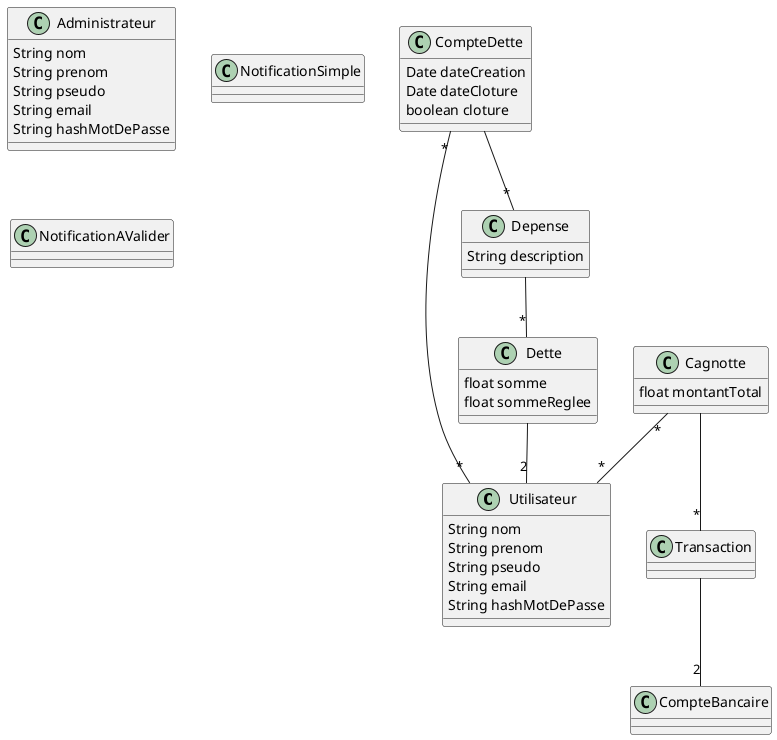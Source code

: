 @startuml
	class Utilisateur {
		String nom
		String prenom
		String pseudo
		String email
		String hashMotDePasse
	}

	class Administrateur {
		String nom
		String prenom
		String pseudo
		String email
		String hashMotDePasse
	}

	class Cagnotte {
		float montantTotal
	}

	Cagnotte "*"--"*" Utilisateur
	Cagnotte --"*" Transaction

	class CompteDette {
		Date dateCreation
		Date dateCloture
		boolean cloture
	}
	CompteDette "*"--"*" Utilisateur
	CompteDette --"*" Depense

	class Depense {
		String description
	}
	Depense --"*" Dette

	class Dette {
		float somme
		float sommeReglee
	}
	Dette --"2" Utilisateur

	class Transaction {

	}

	Transaction --"2" CompteBancaire

	class CompteBancaire {

	}

	class NotificationSimple {

	}

	class NotificationAValider {

	}

@enduml